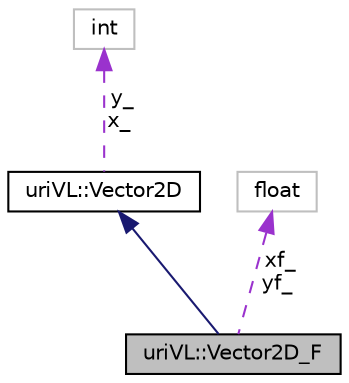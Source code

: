 digraph "uriVL::Vector2D_F"
{
  edge [fontname="Helvetica",fontsize="10",labelfontname="Helvetica",labelfontsize="10"];
  node [fontname="Helvetica",fontsize="10",shape=record];
  Node1 [label="uriVL::Vector2D_F",height=0.2,width=0.4,color="black", fillcolor="grey75", style="filled", fontcolor="black"];
  Node2 -> Node1 [dir="back",color="midnightblue",fontsize="10",style="solid",fontname="Helvetica"];
  Node2 [label="uriVL::Vector2D",height=0.2,width=0.4,color="black", fillcolor="white", style="filled",URL="$classuriVL_1_1Vector2D.html",tooltip="Implements the Vector2D class. "];
  Node3 -> Node2 [dir="back",color="darkorchid3",fontsize="10",style="dashed",label=" y_\nx_" ,fontname="Helvetica"];
  Node3 [label="int",height=0.2,width=0.4,color="grey75", fillcolor="white", style="filled"];
  Node4 -> Node1 [dir="back",color="darkorchid3",fontsize="10",style="dashed",label=" xf_\nyf_" ,fontname="Helvetica"];
  Node4 [label="float",height=0.2,width=0.4,color="grey75", fillcolor="white", style="filled"];
}
